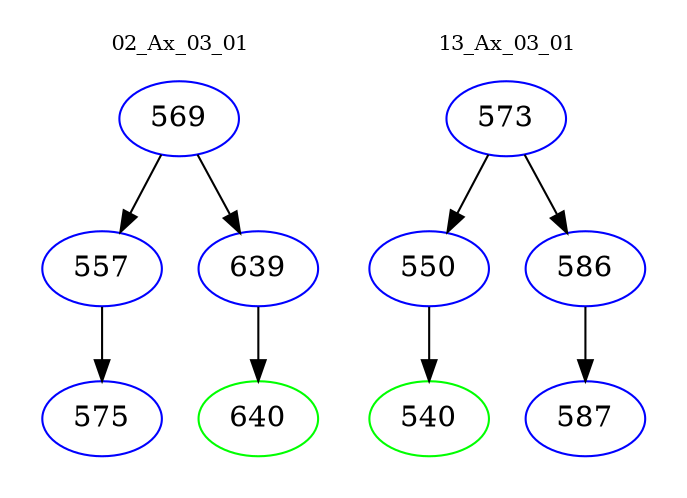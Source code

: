 digraph{
subgraph cluster_0 {
color = white
label = "02_Ax_03_01";
fontsize=10;
T0_569 [label="569", color="blue"]
T0_569 -> T0_557 [color="black"]
T0_557 [label="557", color="blue"]
T0_557 -> T0_575 [color="black"]
T0_575 [label="575", color="blue"]
T0_569 -> T0_639 [color="black"]
T0_639 [label="639", color="blue"]
T0_639 -> T0_640 [color="black"]
T0_640 [label="640", color="green"]
}
subgraph cluster_1 {
color = white
label = "13_Ax_03_01";
fontsize=10;
T1_573 [label="573", color="blue"]
T1_573 -> T1_550 [color="black"]
T1_550 [label="550", color="blue"]
T1_550 -> T1_540 [color="black"]
T1_540 [label="540", color="green"]
T1_573 -> T1_586 [color="black"]
T1_586 [label="586", color="blue"]
T1_586 -> T1_587 [color="black"]
T1_587 [label="587", color="blue"]
}
}
